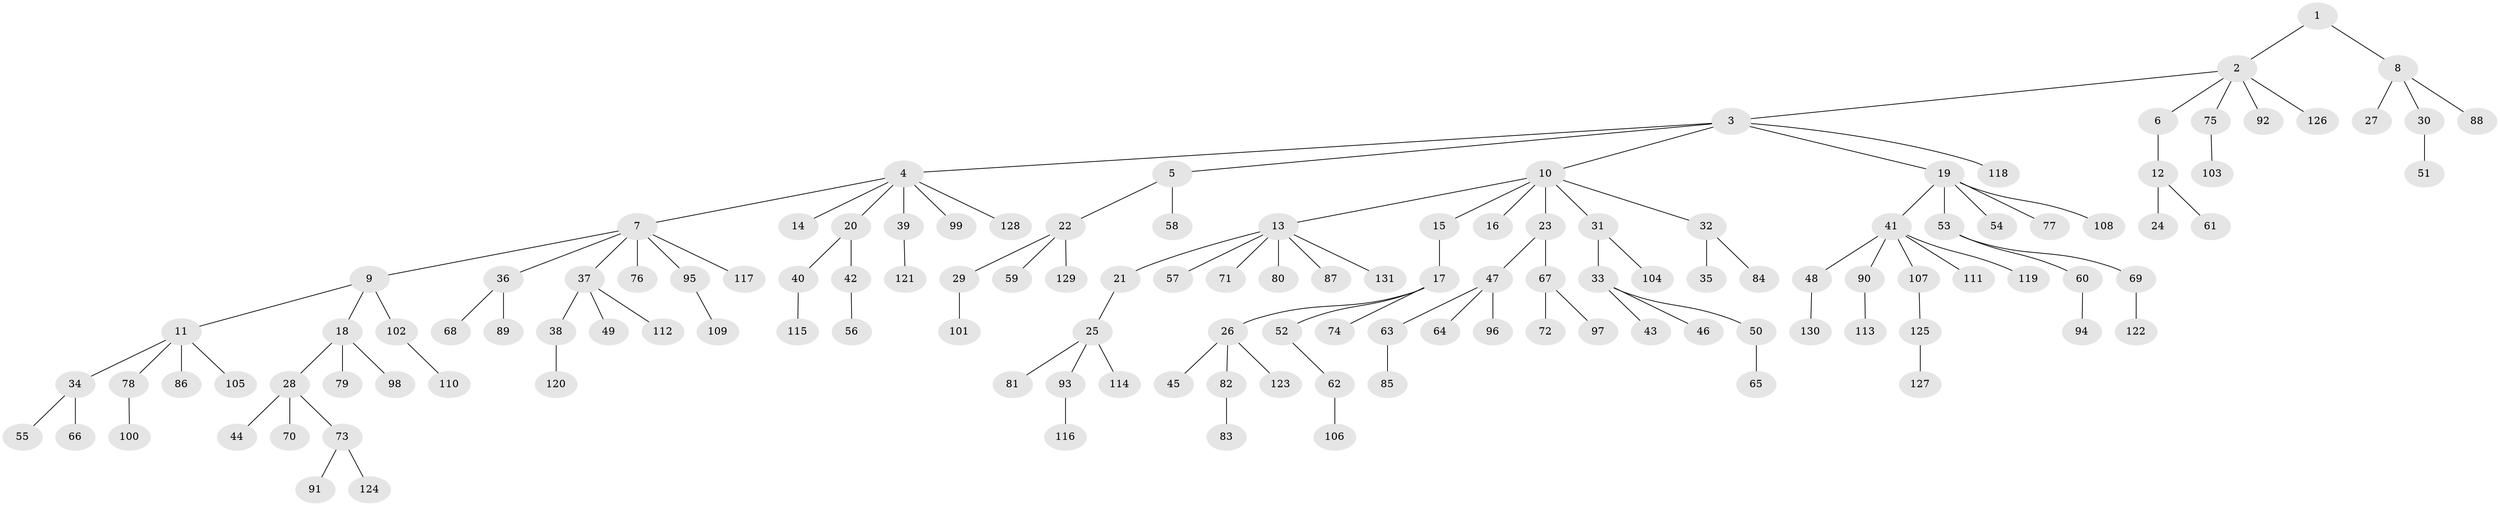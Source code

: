 // Generated by graph-tools (version 1.1) at 2025/11/02/27/25 16:11:27]
// undirected, 131 vertices, 130 edges
graph export_dot {
graph [start="1"]
  node [color=gray90,style=filled];
  1;
  2;
  3;
  4;
  5;
  6;
  7;
  8;
  9;
  10;
  11;
  12;
  13;
  14;
  15;
  16;
  17;
  18;
  19;
  20;
  21;
  22;
  23;
  24;
  25;
  26;
  27;
  28;
  29;
  30;
  31;
  32;
  33;
  34;
  35;
  36;
  37;
  38;
  39;
  40;
  41;
  42;
  43;
  44;
  45;
  46;
  47;
  48;
  49;
  50;
  51;
  52;
  53;
  54;
  55;
  56;
  57;
  58;
  59;
  60;
  61;
  62;
  63;
  64;
  65;
  66;
  67;
  68;
  69;
  70;
  71;
  72;
  73;
  74;
  75;
  76;
  77;
  78;
  79;
  80;
  81;
  82;
  83;
  84;
  85;
  86;
  87;
  88;
  89;
  90;
  91;
  92;
  93;
  94;
  95;
  96;
  97;
  98;
  99;
  100;
  101;
  102;
  103;
  104;
  105;
  106;
  107;
  108;
  109;
  110;
  111;
  112;
  113;
  114;
  115;
  116;
  117;
  118;
  119;
  120;
  121;
  122;
  123;
  124;
  125;
  126;
  127;
  128;
  129;
  130;
  131;
  1 -- 2;
  1 -- 8;
  2 -- 3;
  2 -- 6;
  2 -- 75;
  2 -- 92;
  2 -- 126;
  3 -- 4;
  3 -- 5;
  3 -- 10;
  3 -- 19;
  3 -- 118;
  4 -- 7;
  4 -- 14;
  4 -- 20;
  4 -- 39;
  4 -- 99;
  4 -- 128;
  5 -- 22;
  5 -- 58;
  6 -- 12;
  7 -- 9;
  7 -- 36;
  7 -- 37;
  7 -- 76;
  7 -- 95;
  7 -- 117;
  8 -- 27;
  8 -- 30;
  8 -- 88;
  9 -- 11;
  9 -- 18;
  9 -- 102;
  10 -- 13;
  10 -- 15;
  10 -- 16;
  10 -- 23;
  10 -- 31;
  10 -- 32;
  11 -- 34;
  11 -- 78;
  11 -- 86;
  11 -- 105;
  12 -- 24;
  12 -- 61;
  13 -- 21;
  13 -- 57;
  13 -- 71;
  13 -- 80;
  13 -- 87;
  13 -- 131;
  15 -- 17;
  17 -- 26;
  17 -- 52;
  17 -- 74;
  18 -- 28;
  18 -- 79;
  18 -- 98;
  19 -- 41;
  19 -- 53;
  19 -- 54;
  19 -- 77;
  19 -- 108;
  20 -- 40;
  20 -- 42;
  21 -- 25;
  22 -- 29;
  22 -- 59;
  22 -- 129;
  23 -- 47;
  23 -- 67;
  25 -- 81;
  25 -- 93;
  25 -- 114;
  26 -- 45;
  26 -- 82;
  26 -- 123;
  28 -- 44;
  28 -- 70;
  28 -- 73;
  29 -- 101;
  30 -- 51;
  31 -- 33;
  31 -- 104;
  32 -- 35;
  32 -- 84;
  33 -- 43;
  33 -- 46;
  33 -- 50;
  34 -- 55;
  34 -- 66;
  36 -- 68;
  36 -- 89;
  37 -- 38;
  37 -- 49;
  37 -- 112;
  38 -- 120;
  39 -- 121;
  40 -- 115;
  41 -- 48;
  41 -- 90;
  41 -- 107;
  41 -- 111;
  41 -- 119;
  42 -- 56;
  47 -- 63;
  47 -- 64;
  47 -- 96;
  48 -- 130;
  50 -- 65;
  52 -- 62;
  53 -- 60;
  53 -- 69;
  60 -- 94;
  62 -- 106;
  63 -- 85;
  67 -- 72;
  67 -- 97;
  69 -- 122;
  73 -- 91;
  73 -- 124;
  75 -- 103;
  78 -- 100;
  82 -- 83;
  90 -- 113;
  93 -- 116;
  95 -- 109;
  102 -- 110;
  107 -- 125;
  125 -- 127;
}
